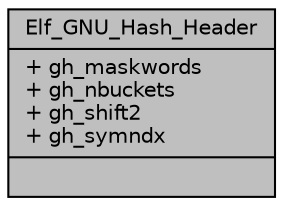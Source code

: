 digraph "Elf_GNU_Hash_Header"
{
 // LATEX_PDF_SIZE
  edge [fontname="Helvetica",fontsize="10",labelfontname="Helvetica",labelfontsize="10"];
  node [fontname="Helvetica",fontsize="10",shape=record];
  Node1 [label="{Elf_GNU_Hash_Header\n|+ gh_maskwords\l+ gh_nbuckets\l+ gh_shift2\l+ gh_symndx\l|}",height=0.2,width=0.4,color="black", fillcolor="grey75", style="filled", fontcolor="black",tooltip=" "];
}
